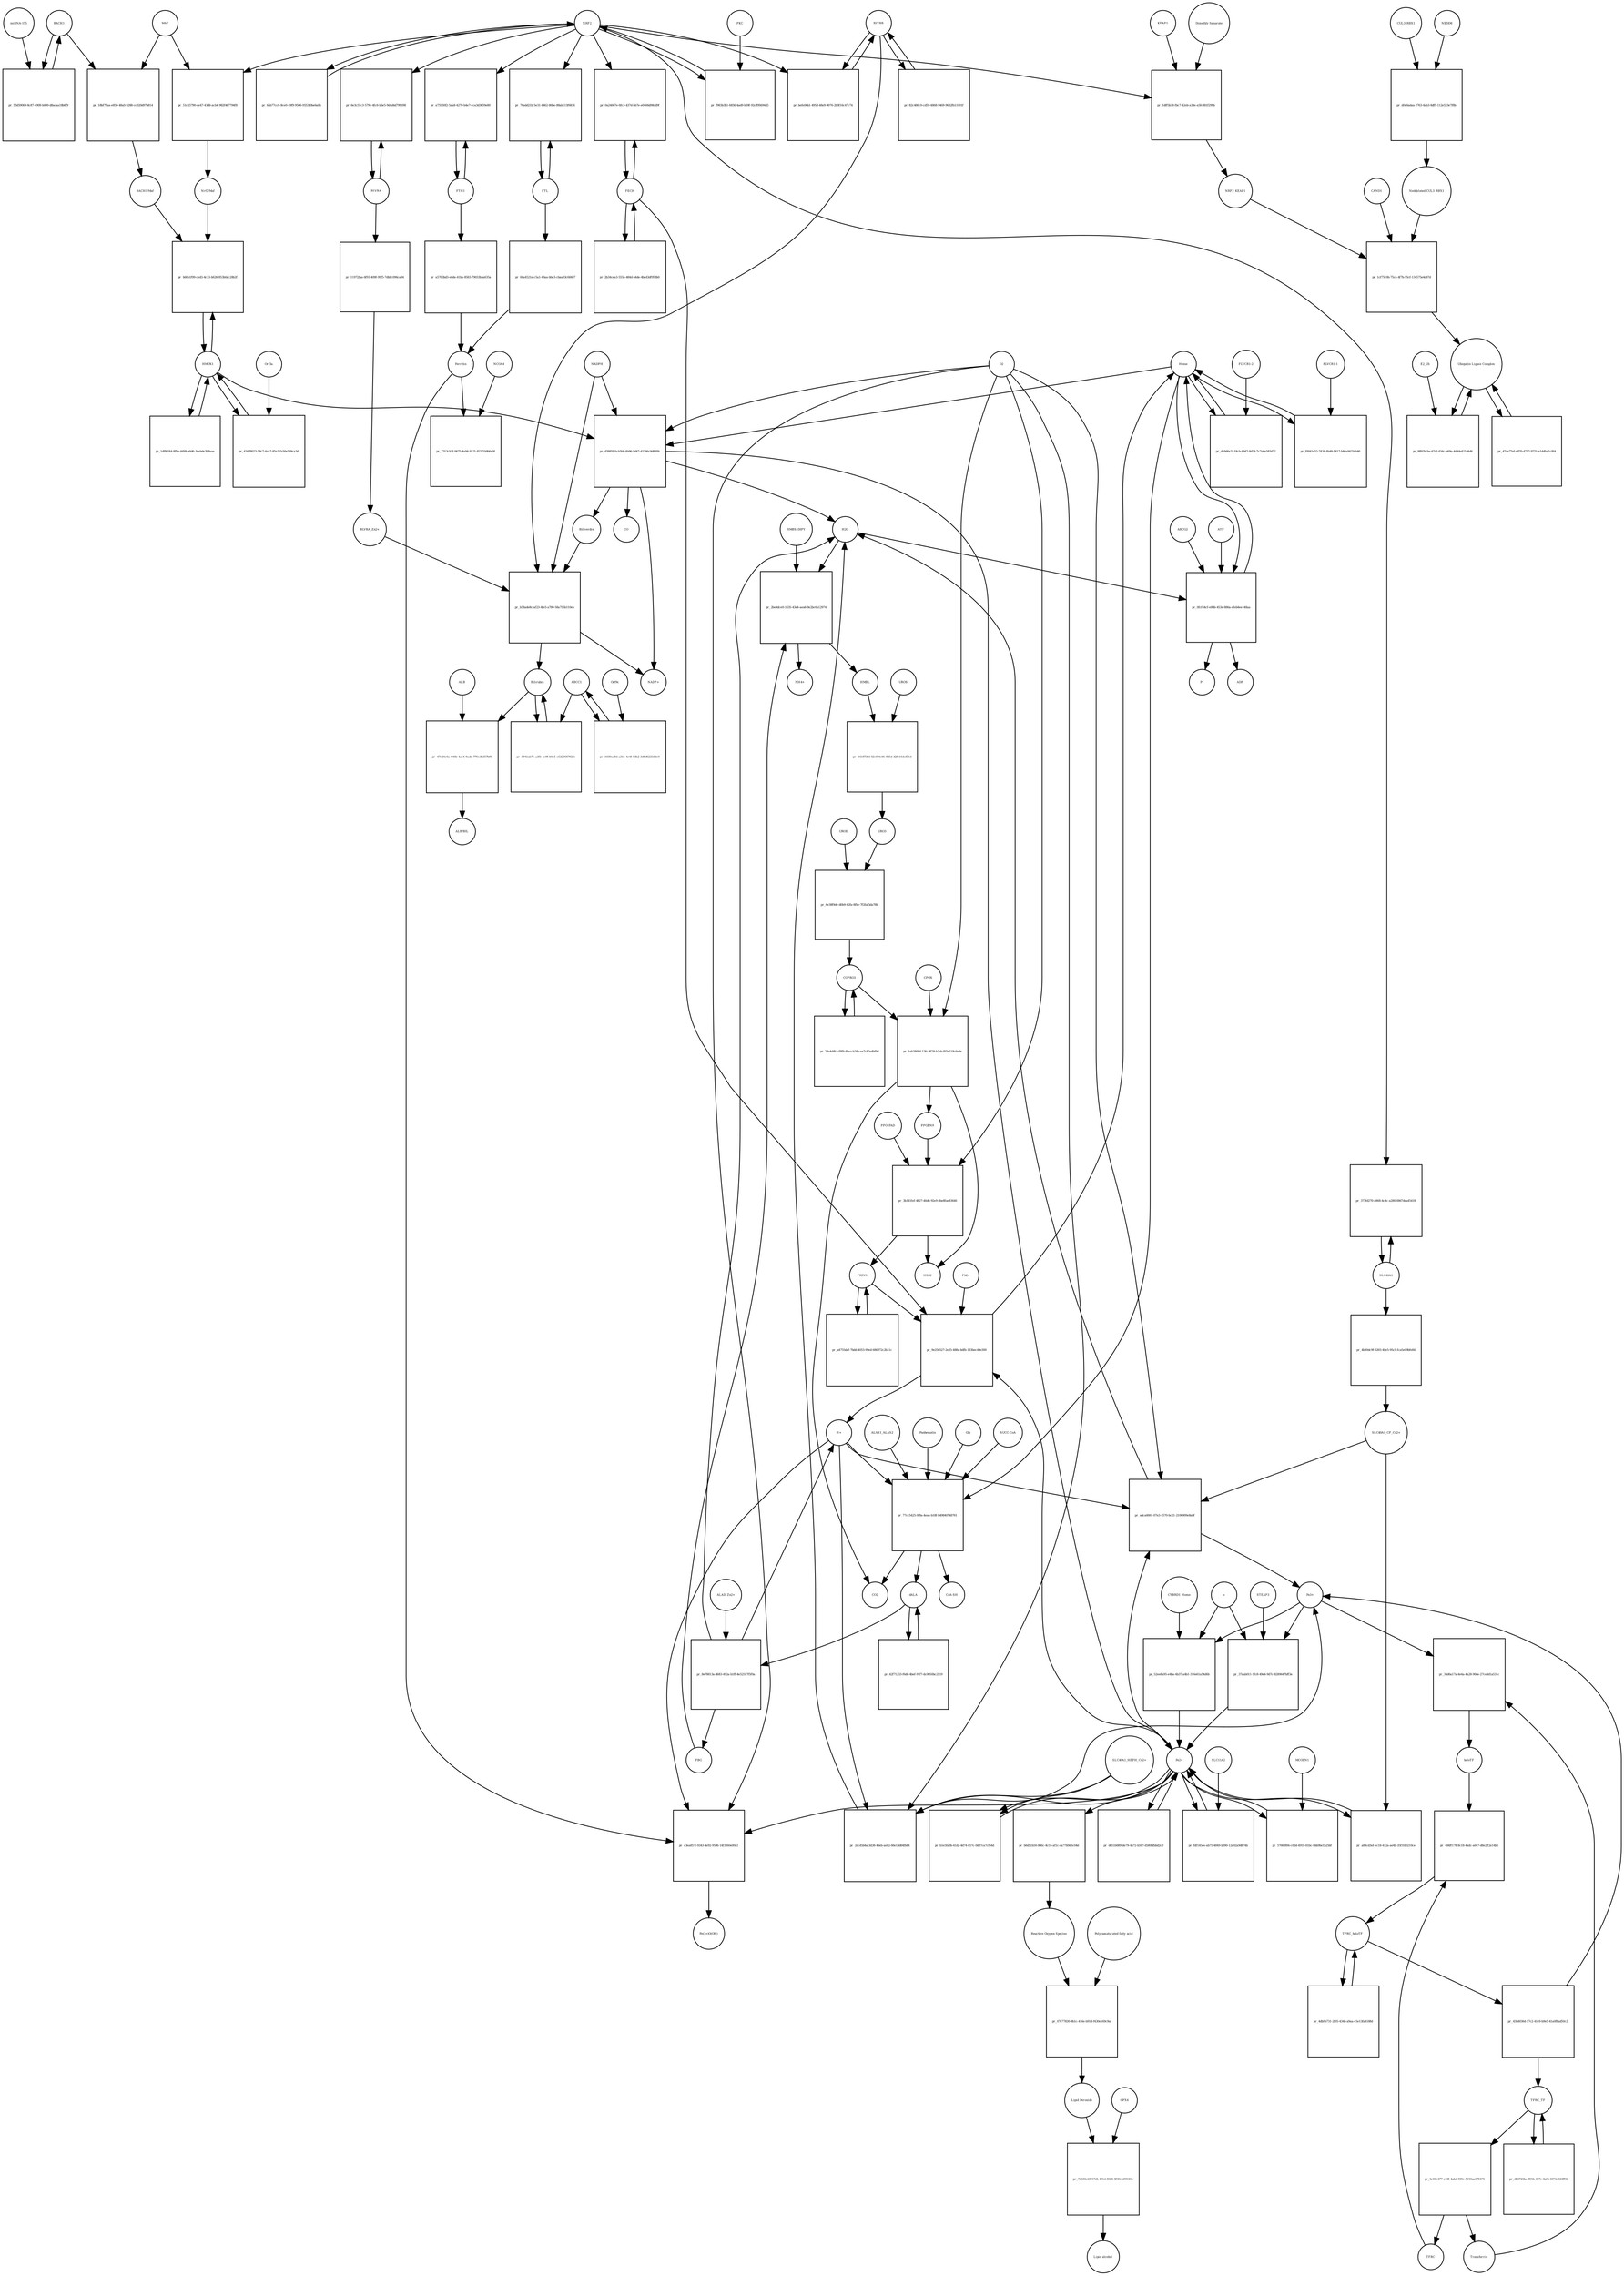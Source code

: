 strict digraph  {
Heme [annotation="urn_miriam_obo.chebi_CHEBI%3A30413", bipartite=0, cls="simple chemical", fontsize=4, label=Heme, shape=circle];
"pr_d3885f1b-b5bb-4b96-9d47-41566c9d800b" [annotation="", bipartite=1, cls=process, fontsize=4, label="pr_d3885f1b-b5bb-4b96-9d47-41566c9d800b", shape=square];
Biliverdin [annotation="urn_miriam_obo.chebi_CHEBI%3A17033", bipartite=0, cls="simple chemical", fontsize=4, label=Biliverdin, shape=circle];
HMOX1 [annotation=urn_miriam_uniprot_P09601, bipartite=0, cls=macromolecule, fontsize=4, label=HMOX1, shape=circle];
O2 [annotation="urn_miriam_obo.chebi_CHEBI%3A15379", bipartite=0, cls="simple chemical", fontsize=4, label=O2, shape=circle];
NADPH [annotation="urn_miriam_obo.chebi_CHEBI%3A16474", bipartite=0, cls="simple chemical", fontsize=4, label=NADPH, shape=circle];
H2O [annotation="urn_miriam_obo.chebi_CHEBI%3A15377", bipartite=0, cls="simple chemical", fontsize=4, label=H2O, shape=circle];
"Fe2+" [annotation="urn_miriam_obo.chebi_CHEBI%3A29033", bipartite=0, cls="simple chemical", fontsize=4, label="Fe2+", shape=circle];
"NADP+" [annotation="urn_miriam_obo.chebi_CHEBI%3A18009", bipartite=0, cls="simple chemical", fontsize=4, label="NADP+", shape=circle];
CO [annotation="urn_miriam_obo.chebi_CHEBI%3A17245", bipartite=0, cls="simple chemical", fontsize=4, label=CO, shape=circle];
"pr_da9d6a31-f4cb-4947-8d24-7c7a6e583d72" [annotation="", bipartite=1, cls=process, fontsize=4, label="pr_da9d6a31-f4cb-4947-8d24-7c7a6e583d72", shape=square];
"FLVCR1-2" [annotation=urn_miriam_uniprot_Q9Y5Y0, bipartite=0, cls=macromolecule, fontsize=4, label="FLVCR1-2", shape=circle];
"pr_b58ade8c-af23-4fe5-a780-58a755b110eb" [annotation="", bipartite=1, cls=process, fontsize=4, label="pr_b58ade8c-af23-4fe5-a780-58a755b110eb", shape=square];
Bilirubin [annotation="urn_miriam_obo.chebi_CHEBI%3A16990", bipartite=0, cls="simple chemical", fontsize=4, label=Bilirubin, shape=circle];
BLVRB [annotation=urn_miriam_uniprot_P30043, bipartite=0, cls=macromolecule, fontsize=4, label=BLVRB, shape=circle];
"BLVRA_Zn2+" [annotation="urn_miriam_obo.chebi_CHEBI%3A29805|urn_miriam_uniprot_P53004", bipartite=0, cls=complex, fontsize=4, label="BLVRA_Zn2+", shape=circle];
"pr_5941ab7c-a3f1-4c9f-b0c5-e532005702fe" [annotation="", bipartite=1, cls=process, fontsize=4, label="pr_5941ab7c-a3f1-4c9f-b0c5-e532005702fe", shape=square];
ABCC1 [annotation=urn_miriam_uniprot_P02768, bipartite=0, cls=macromolecule, fontsize=4, label=ABCC1, shape=circle];
"pr_47cd4e6a-646b-4a54-9add-776c3b357bf6" [annotation="", bipartite=1, cls=process, fontsize=4, label="pr_47cd4e6a-646b-4a54-9add-776c3b357bf6", shape=square];
ALB [annotation=urn_miriam_uniprot_P02768, bipartite=0, cls=macromolecule, fontsize=4, label=ALB, shape=circle];
"ALB/BIL" [annotation="urn_miriam_uniprot_P02768|urn_miriam_obo.chebi_CHEBI%3A16990", bipartite=0, cls=complex, fontsize=4, label="ALB/BIL", shape=circle];
NRF2 [annotation=urn_miriam_uniprot_Q16236, bipartite=0, cls=macromolecule, fontsize=4, label=NRF2, shape=circle];
"pr_51c25790-de47-43d8-acb4-982f467794f8" [annotation="", bipartite=1, cls=process, fontsize=4, label="pr_51c25790-de47-43d8-acb4-982f467794f8", shape=square];
MAF [annotation=urn_miriam_uniprot_O75444, bipartite=0, cls=macromolecule, fontsize=4, label=MAF, shape=circle];
"Nrf2/Maf" [annotation="", bipartite=0, cls=complex, fontsize=4, label="Nrf2/Maf", shape=circle];
"pr_18bf79aa-e850-48a0-9288-cc020d97b814" [annotation="", bipartite=1, cls=process, fontsize=4, label="pr_18bf79aa-e850-48a0-9288-cc020d97b814", shape=square];
BACH1 [annotation=urn_miriam_uniprot_O14867, bipartite=0, cls=macromolecule, fontsize=4, label=BACH1, shape=circle];
"BACH1/Maf" [annotation="", bipartite=0, cls=complex, fontsize=4, label="BACH1/Maf", shape=circle];
"pr_53d59069-8c87-4909-b000-d8acaa18b8f9" [annotation="", bipartite=1, cls=process, fontsize=4, label="pr_53d59069-8c87-4909-b000-d8acaa18b8f9", shape=square];
"miRNA-155" [annotation=urn_miriam_ncbigene_406947, bipartite=0, cls="nucleic acid feature", fontsize=4, label="miRNA-155", shape=circle];
"pr_b60b1f99-ced3-4c33-b626-853b0ac28b2f" [annotation="", bipartite=1, cls=process, fontsize=4, label="pr_b60b1f99-ced3-4c33-b626-853b0ac28b2f", shape=square];
PRIN9 [annotation="urn_miriam_obo.chebi_CHEBI%3A15430", bipartite=0, cls="simple chemical", fontsize=4, label=PRIN9, shape=circle];
"pr_9e256527-2e25-488a-bdfb-133bec49e300" [annotation="", bipartite=1, cls=process, fontsize=4, label="pr_9e256527-2e25-488a-bdfb-133bec49e300", shape=square];
FECH [annotation=urn_miriam_uniprot_P22830, bipartite=0, cls=macromolecule, fontsize=4, label=FECH, shape=circle];
"Pb2+" [annotation="urn_miriam_obo.chebi_CHEBI%3A27889", bipartite=0, cls="simple chemical", fontsize=4, label="Pb2+", shape=circle];
"H+" [annotation="urn_miriam_obo.chebi_CHEBI%3A15378", bipartite=0, cls="simple chemical", fontsize=4, label="H+", shape=circle];
"SUCC-CoA" [annotation="urn_miriam_obo.chebi_CHEBI%3A57292", bipartite=0, cls="simple chemical", fontsize=4, label="SUCC-CoA", shape=circle];
"pr_77cc5425-0f8a-4eaa-b18f-b49840748761" [annotation="", bipartite=1, cls=process, fontsize=4, label="pr_77cc5425-0f8a-4eaa-b18f-b49840748761", shape=square];
dALA [annotation="urn_miriam_obo.chebi_CHEBI%3A356416", bipartite=0, cls="simple chemical", fontsize=4, label=dALA, shape=circle];
ALAS1_ALAS2 [annotation="urn_miriam_uniprot_P13196|urn_miriam_uniprot_P22557", bipartite=0, cls=complex, fontsize=4, label=ALAS1_ALAS2, shape=circle];
Panhematin [annotation=urn_miriam_drugbank_DB03404, bipartite=0, cls="simple chemical", fontsize=4, label=Panhematin, shape=circle];
Gly [annotation="urn_miriam_obo.chebi_CHEBI%3A57305", bipartite=0, cls="simple chemical", fontsize=4, label=Gly, shape=circle];
"CoA-SH" [annotation="urn_miriam_obo.chebi_CHEBI%3A15346", bipartite=0, cls="simple chemical", fontsize=4, label="CoA-SH", shape=circle];
CO2 [annotation="urn_miriam_obo.chebi_CHEBI%3A16526", bipartite=0, cls="simple chemical", fontsize=4, label=CO2, shape=circle];
"pr_1dff5b38-fbc7-42eb-a38e-a5fc881f299b" [annotation="", bipartite=1, cls=process, fontsize=4, label="pr_1dff5b38-fbc7-42eb-a38e-a5fc881f299b", shape=square];
KEAP1 [annotation=urn_miriam_uniprot_Q14145, bipartite=0, cls=macromolecule, fontsize=4, label=KEAP1, shape=circle];
NRF2_KEAP1 [annotation="urn_miriam_uniprot_Q14145|urn_miriam_uniprot_Q16236", bipartite=0, cls=complex, fontsize=4, label=NRF2_KEAP1, shape=circle];
"Dimethly fumarate" [annotation=urn_miriam_drugbank_DB08908, bipartite=0, cls="simple chemical", fontsize=4, label="Dimethly fumarate", shape=circle];
"Ubiquitin Ligase Complex" [annotation="urn_miriam_uniprot_Q14145|urn_miriam_uniprot_Q15843|urn_miriam_uniprot_Q13618|urn_miriam_uniprot_P62877|urn_miriam_uniprot_Q16236|urn_miriam_pubmed_19940261", bipartite=0, cls=complex, fontsize=4, label="Ubiquitin Ligase Complex", shape=circle];
"pr_47ce77ef-e870-4717-9731-e1ddfaf1cf64" [annotation="", bipartite=1, cls=process, fontsize=4, label="pr_47ce77ef-e870-4717-9731-e1ddfaf1cf64", shape=square];
"pr_8e78813a-d683-492a-b1ff-4e52517f5f0a" [annotation="", bipartite=1, cls=process, fontsize=4, label="pr_8e78813a-d683-492a-b1ff-4e52517f5f0a", shape=square];
PBG [annotation="urn_miriam_obo.chebi_CHEBI%3A58126", bipartite=0, cls="simple chemical", fontsize=4, label=PBG, shape=circle];
"ALAD_Zn2+" [annotation="urn_miriam_uniprot_P13716|urn_miriam_obo.chebi_CHEBI%3A29105", bipartite=0, cls=complex, fontsize=4, label="ALAD_Zn2+", shape=circle];
"pr_2be8dce0-1635-43e4-aea6-0e2bc6a12974" [annotation="", bipartite=1, cls=process, fontsize=4, label="pr_2be8dce0-1635-43e4-aea6-0e2bc6a12974", shape=square];
HMBL [annotation="urn_miriam_obo.chebi_CHEBI%3A57845", bipartite=0, cls="simple chemical", fontsize=4, label=HMBL, shape=circle];
HMBS_DIPY [annotation="urn_miriam_obo.chebi_CHEBI%3A36319|urn_miriam_uniprot_P08397", bipartite=0, cls=complex, fontsize=4, label=HMBS_DIPY, shape=circle];
"NH4+" [annotation="urn_miriam_obo.chebi_CHEBI%3A28938", bipartite=0, cls="simple chemical", fontsize=4, label="NH4+", shape=circle];
"pr_441873fd-02c8-4e81-825d-d2fe16dcf31d" [annotation="", bipartite=1, cls=process, fontsize=4, label="pr_441873fd-02c8-4e81-825d-d2fe16dcf31d", shape=square];
URO3 [annotation="urn_miriam_obo.chebi_CHEBI%3A15437", bipartite=0, cls="simple chemical", fontsize=4, label=URO3, shape=circle];
UROS [annotation=urn_miriam_uniprot_P10746, bipartite=0, cls=macromolecule, fontsize=4, label=UROS, shape=circle];
"pr_6e38f9de-d0b9-42fa-8fbe-7f2faf3da78b" [annotation="", bipartite=1, cls=process, fontsize=4, label="pr_6e38f9de-d0b9-42fa-8fbe-7f2faf3da78b", shape=square];
COPRO3 [annotation="urn_miriam_obo.chebi_CHEBI%3A15439", bipartite=0, cls="simple chemical", fontsize=4, label=COPRO3, shape=circle];
UROD [annotation=urn_miriam_uniprot_P06132, bipartite=0, cls=macromolecule, fontsize=4, label=UROD, shape=circle];
"pr_1eb2800d-13fc-4f28-b2eb-f65e118c6e0e" [annotation="", bipartite=1, cls=process, fontsize=4, label="pr_1eb2800d-13fc-4f28-b2eb-f65e118c6e0e", shape=square];
PPGEN9 [annotation="urn_miriam_obo.chebi_CHEBI%3A15435", bipartite=0, cls="simple chemical", fontsize=4, label=PPGEN9, shape=circle];
CPOX [annotation=urn_miriam_uniprot_P36551, bipartite=0, cls=macromolecule, fontsize=4, label=CPOX, shape=circle];
H2O2 [annotation="urn_miriam_obo.chebi_CHEBI%3A16240", bipartite=0, cls="simple chemical", fontsize=4, label=H2O2, shape=circle];
"pr_3b141fef-4827-46d6-92e9-8be8fae83646" [annotation="", bipartite=1, cls=process, fontsize=4, label="pr_3b141fef-4827-46d6-92e9-8be8fae83646", shape=square];
PPO_FAD [annotation="urn_miriam_obo.chebi_CHEBI%3A16238|urn_miriam_uniprot_P50336", bipartite=0, cls=complex, fontsize=4, label=PPO_FAD, shape=circle];
"pr_6ab77cc8-8ce0-49f9-9506-0553f0be6a8a" [annotation="", bipartite=1, cls=process, fontsize=4, label="pr_6ab77cc8-8ce0-49f9-9506-0553f0be6a8a", shape=square];
"pr_42f71233-f6d0-4bef-91f7-dc0050bc2119" [annotation="", bipartite=1, cls="uncertain process", fontsize=4, label="pr_42f71233-f6d0-4bef-91f7-dc0050bc2119", shape=square];
"pr_24a4d4b3-f8f9-4baa-b24b-ee7c82e4bf9d" [annotation="", bipartite=1, cls="uncertain process", fontsize=4, label="pr_24a4d4b3-f8f9-4baa-b24b-ee7c82e4bf9d", shape=square];
"pr_a4755daf-7bdd-4053-99ed-686372c2b11c" [annotation="", bipartite=1, cls="uncertain process", fontsize=4, label="pr_a4755daf-7bdd-4053-99ed-686372c2b11c", shape=square];
"Poly-unsaturated fatty acid" [annotation="urn_miriam_obo.chebi_CHEBI%3A26208", bipartite=0, cls="simple chemical", fontsize=4, label="Poly-unsaturated fatty acid", shape=circle];
"pr_07e77830-9b1c-416e-b91d-f430e169c9af" [annotation="", bipartite=1, cls=process, fontsize=4, label="pr_07e77830-9b1c-416e-b91d-f430e169c9af", shape=square];
"Lipid Peroxide" [annotation="urn_miriam_obo.chebi_CHEBI%3A61051", bipartite=0, cls="simple chemical", fontsize=4, label="Lipid Peroxide", shape=circle];
"Reactive Oxygen Species" [annotation="urn_miriam_obo.chebi_CHEBI%3A26523", bipartite=0, cls="simple chemical", fontsize=4, label="Reactive Oxygen Species", shape=circle];
"pr_c3ea857f-9343-4e92-9586-14f3260e00a1" [annotation="", bipartite=1, cls=process, fontsize=4, label="pr_c3ea857f-9343-4e92-9586-14f3260e00a1", shape=square];
"Fe(3+)O(OH)" [annotation="urn_miriam_obo.chebi_CHEBI%3A78619", bipartite=0, cls="simple chemical", fontsize=4, label="Fe(3+)O(OH)", shape=circle];
Ferritin [annotation=urn_miriam_uniprot_P02794, bipartite=0, cls=complex, fontsize=4, label=Ferritin, shape=circle];
"pr_a88cd3ef-ec18-412a-ae4b-35f1fd0210ce" [annotation="", bipartite=1, cls=process, fontsize=4, label="pr_a88cd3ef-ec18-412a-ae4b-35f1fd0210ce", shape=square];
"SLC40A1_CP_Cu2+" [annotation="urn_miriam_uniprot_P00450|urn_miriam_uniprot_Q9NP59|urn_miriam_obo.chebi_CHEBI%3A29036", bipartite=0, cls=complex, fontsize=4, label="SLC40A1_CP_Cu2+", shape=circle];
"pr_adca6061-07e3-4570-bc21-2106009e8a0f" [annotation="", bipartite=1, cls=process, fontsize=4, label="pr_adca6061-07e3-4570-bc21-2106009e8a0f", shape=square];
"Fe3+" [annotation="urn_miriam_obo.chebi_CHEBI%3A29034", bipartite=0, cls="simple chemical", fontsize=4, label="Fe3+", shape=circle];
SLC40A1 [annotation=urn_miriam_ncbigene_30061, bipartite=0, cls="nucleic acid feature", fontsize=4, label=SLC40A1, shape=circle];
"pr_373fd270-e868-4c8c-a280-0867dea45418" [annotation="", bipartite=1, cls=process, fontsize=4, label="pr_373fd270-e868-4c8c-a280-0867dea45418", shape=square];
FTH1 [annotation=urn_miriam_ncbigene_2495, bipartite=0, cls="nucleic acid feature", fontsize=4, label=FTH1, shape=circle];
"pr_a75530f2-5aa8-4270-b4e7-cca3d3659e80" [annotation="", bipartite=1, cls=process, fontsize=4, label="pr_a75530f2-5aa8-4270-b4e7-cca3d3659e80", shape=square];
FTL [annotation=urn_miriam_ncbigene_2512, bipartite=0, cls="nucleic acid feature", fontsize=4, label=FTL, shape=circle];
"pr_76add21b-5e31-4462-86be-88ab113f6836" [annotation="", bipartite=1, cls=process, fontsize=4, label="pr_76add21b-5e31-4462-86be-88ab113f6836", shape=square];
"pr_a5703bd3-e8de-41ba-8583-79033b5a635a" [annotation="", bipartite=1, cls=process, fontsize=4, label="pr_a5703bd3-e8de-41ba-8583-79033b5a635a", shape=square];
"pr_68a4521e-c5a1-40aa-bbe3-cbaa03c66687" [annotation="", bipartite=1, cls=process, fontsize=4, label="pr_68a4521e-c5a1-40aa-bbe3-cbaa03c66687", shape=square];
"pr_0a24667e-6fc3-437d-bb7e-e0466d98cd9f" [annotation="", bipartite=1, cls=process, fontsize=4, label="pr_0a24667e-6fc3-437d-bb7e-e0466d98cd9f", shape=square];
"pr_2b34cea3-555a-484d-b4de-4bcd3df95db0" [annotation="", bipartite=1, cls=process, fontsize=4, label="pr_2b34cea3-555a-484d-b4de-4bcd3df95db0", shape=square];
"pr_1df8cf44-8fbb-4499-b0d6-3dabde3b8aae" [annotation="", bipartite=1, cls=process, fontsize=4, label="pr_1df8cf44-8fbb-4499-b0d6-3dabde3b8aae", shape=square];
BLVRA [annotation=urn_miriam_ncbigene_644, bipartite=0, cls="nucleic acid feature", fontsize=4, label=BLVRA, shape=circle];
"pr_6e3c51c3-579e-4fc6-b6e5-9d4d4d799698" [annotation="", bipartite=1, cls=process, fontsize=4, label="pr_6e3c51c3-579e-4fc6-b6e5-9d4d4d799698", shape=square];
"pr_befe06b1-495d-48e9-9076-2b0f16c47c74" [annotation="", bipartite=1, cls=process, fontsize=4, label="pr_befe06b1-495d-48e9-9076-2b0f16c47c74", shape=square];
"pr_82c486c0-cd59-4868-9469-9682fb11001f" [annotation="", bipartite=1, cls=process, fontsize=4, label="pr_82c486c0-cd59-4868-9469-9682fb11001f", shape=square];
"pr_11972faa-6f93-409f-99f5-7dbbc096ca34" [annotation="", bipartite=1, cls=process, fontsize=4, label="pr_11972faa-6f93-409f-99f5-7dbbc096ca34", shape=square];
"pr_4b30dc9f-6265-40e5-95c9-fca5e09bfe84" [annotation="", bipartite=1, cls=process, fontsize=4, label="pr_4b30dc9f-6265-40e5-95c9-fca5e09bfe84", shape=square];
"pr_7313cb7f-0675-4a94-9121-823f1b9bfe58" [annotation="", bipartite=1, cls=process, fontsize=4, label="pr_7313cb7f-0675-4a94-9121-823f1b9bfe58", shape=square];
NCOA4 [annotation=urn_miriam_uniprot_Q13772, bipartite=0, cls=macromolecule, fontsize=4, label=NCOA4, shape=circle];
"pr_52ee8a95-e4ba-4b37-a4b1-316e61a54d6b" [annotation="", bipartite=1, cls=process, fontsize=4, label="pr_52ee8a95-e4ba-4b37-a4b1-316e61a54d6b", shape=square];
CYBRD1_Heme [annotation="urn_miriam_uniprot_Q53TN4|urn_miriam_obo.chebi_CHEBI%3A30413", bipartite=0, cls=complex, fontsize=4, label=CYBRD1_Heme, shape=circle];
"e-" [annotation="urn_miriam_obo.chebi_CHEBI%3A10545", bipartite=0, cls="simple chemical", fontsize=4, label="e-", shape=circle];
"pr_fdf145ce-ab71-4849-b690-12e02a9d874b" [annotation="", bipartite=1, cls=process, fontsize=4, label="pr_fdf145ce-ab71-4849-b690-12e02a9d874b", shape=square];
SLC11A2 [annotation=urn_miriam_uniprot_P49281, bipartite=0, cls=macromolecule, fontsize=4, label=SLC11A2, shape=circle];
"pr_7d500e60-57d4-491d-8028-8f49cb090455" [annotation="", bipartite=1, cls=process, fontsize=4, label="pr_7d500e60-57d4-491d-8028-8f49cb090455", shape=square];
"Lipid alcohol" [annotation="urn_miriam_obo.chebi_CHEBI%3A24026", bipartite=0, cls="simple chemical", fontsize=4, label="Lipid alcohol", shape=circle];
GPX4 [annotation=urn_miriam_uniprot_P36969, bipartite=0, cls=macromolecule, fontsize=4, label=GPX4, shape=circle];
"pr_43478023-58c7-4aa7-85a3-fa50e569ca3d" [annotation="", bipartite=1, cls=process, fontsize=4, label="pr_43478023-58c7-4aa7-85a3-fa50e569ca3d", shape=square];
Orf3a [annotation=urn_miriam_ncbigene_43740569, bipartite=0, cls=macromolecule, fontsize=4, label=Orf3a, shape=circle];
"pr_b6d51b50-866c-4c55-af1c-ca77b9d3c04d" [annotation="", bipartite=1, cls=process, fontsize=4, label="pr_b6d51b50-866c-4c55-af1c-ca77b9d3c04d", shape=square];
"pr_1039ae8d-a311-4e4f-93b2-3d8d6233ddc0" [annotation="", bipartite=1, cls=process, fontsize=4, label="pr_1039ae8d-a311-4e4f-93b2-3d8d6233ddc0", shape=square];
Orf9c [annotation="", bipartite=0, cls=macromolecule, fontsize=4, label=Orf9c, shape=circle];
CUL3_RBX1 [annotation="urn_miriam_uniprot_Q13618|urn_miriam_uniprot_P62877", bipartite=0, cls=complex, fontsize=4, label=CUL3_RBX1, shape=circle];
"pr_d0a6adaa-2763-4ab3-8df9-112e523e7f8b" [annotation="", bipartite=1, cls=process, fontsize=4, label="pr_d0a6adaa-2763-4ab3-8df9-112e523e7f8b", shape=square];
"Neddylated CUL3_RBX1" [annotation="urn_miriam_uniprot_Q15843|urn_miriam_uniprot_Q13618|urn_miriam_uniprot_P62877", bipartite=0, cls=complex, fontsize=4, label="Neddylated CUL3_RBX1", shape=circle];
NEDD8 [annotation=urn_miriam_uniprot_Q15843, bipartite=0, cls="simple chemical", fontsize=4, label=NEDD8, shape=circle];
"pr_1cf75c0b-75ca-4f7b-95cf-134575e4d87d" [annotation="", bipartite=1, cls=process, fontsize=4, label="pr_1cf75c0b-75ca-4f7b-95cf-134575e4d87d", shape=square];
CAND1 [annotation=urn_miriam_uniprot_Q86VP6, bipartite=0, cls=macromolecule, fontsize=4, label=CAND1, shape=circle];
E2_Ub [annotation="urn_miriam_pubmed_19940261|urn_miriam_uniprot_P0CG48", bipartite=0, cls=complex, fontsize=4, label=E2_Ub, shape=circle];
"pr_9892bcba-67df-434c-b69a-4d8de421d4d6" [annotation="", bipartite=1, cls=process, fontsize=4, label="pr_9892bcba-67df-434c-b69a-4d8de421d4d6", shape=square];
"pr_f983b3b1-6856-4ad9-b69f-92cfff669445" [annotation="", bipartite=1, cls=process, fontsize=4, label="pr_f983b3b1-6856-4ad9-b69f-92cfff669445", shape=square];
PKC [annotation=urn_miriam_pubmed_12198130, bipartite=0, cls=macromolecule, fontsize=4, label=PKC, shape=circle];
"pr_f0041e52-7426-4b48-b417-b8ea94334b46" [annotation="", bipartite=1, cls=process, fontsize=4, label="pr_f0041e52-7426-4b48-b417-b8ea94334b46", shape=square];
"FLVCR1-1" [annotation=urn_miriam_uniprot_Q9Y5Y0, bipartite=0, cls=macromolecule, fontsize=4, label="FLVCR1-1", shape=circle];
"pr_0fcf44cf-e80b-453e-886a-efeb4ee148aa" [annotation="", bipartite=1, cls=process, fontsize=4, label="pr_0fcf44cf-e80b-453e-886a-efeb4ee148aa", shape=square];
ABCG2 [annotation=urn_miriam_uniprot_Q9UNQ0, bipartite=0, cls="macromolecule multimer", fontsize=4, label=ABCG2, shape=circle];
ATP [annotation="urn_miriam_obo.chebi_CHEBI%3A30616", bipartite=0, cls="simple chemical", fontsize=4, label=ATP, shape=circle];
Pi [annotation="urn_miriam_obo.chebi_CHEBI%3A18367", bipartite=0, cls="simple chemical", fontsize=4, label=Pi, shape=circle];
ADP [annotation="urn_miriam_obo.chebi_CHEBI%3A456216", bipartite=0, cls="simple chemical", fontsize=4, label=ADP, shape=circle];
"pr_b1e5fa0b-41d2-4d74-857c-0dd7ca7cf54d" [annotation="", bipartite=1, cls=process, fontsize=4, label="pr_b1e5fa0b-41d2-4d74-857c-0dd7ca7cf54d", shape=square];
"SLC40A1_HEPH_Cu2+" [annotation="urn_miriam_uniprot_Q9BQS7|urn_miriam_uniprot_Q9NP59|urn_miriam_obo.chebi_CHEBI%3A28694", bipartite=0, cls=complex, fontsize=4, label="SLC40A1_HEPH_Cu2+", shape=circle];
"pr_2dcd5b4a-3d38-46eb-ae82-66e13d84fb84" [annotation="", bipartite=1, cls=process, fontsize=4, label="pr_2dcd5b4a-3d38-46eb-ae82-66e13d84fb84", shape=square];
"pr_34d6a17a-4e4a-4a28-90de-27ce3d1a531c" [annotation="", bipartite=1, cls=process, fontsize=4, label="pr_34d6a17a-4e4a-4a28-90de-27ce3d1a531c", shape=square];
Transferrin [annotation=urn_miriam_uniprot_P02787, bipartite=0, cls=macromolecule, fontsize=4, label=Transferrin, shape=circle];
holoTF [annotation="urn_miriam_uniprot_P02787|urn_miriam_obo.chebi_CHEBI%3A29034", bipartite=0, cls=complex, fontsize=4, label=holoTF, shape=circle];
TFRC [annotation=urn_miriam_uniprot_P02786, bipartite=0, cls="macromolecule multimer", fontsize=4, label=TFRC, shape=circle];
"pr_484ff178-8c18-4adc-a647-d8e2ff2e14b6" [annotation="", bipartite=1, cls=process, fontsize=4, label="pr_484ff178-8c18-4adc-a647-d8e2ff2e14b6", shape=square];
TFRC_holoTF [annotation="urn_miriam_uniprot_P02787|urn_miriam_obo.chebi_CHEBI%3A29034|urn_miriam_uniprot_P02786", bipartite=0, cls=complex, fontsize=4, label=TFRC_holoTF, shape=circle];
"pr_4db9b731-2f05-4348-a9aa-c5e13fa4188d" [annotation="", bipartite=1, cls=process, fontsize=4, label="pr_4db9b731-2f05-4348-a9aa-c5e13fa4188d", shape=square];
"pr_438d036d-17c2-41e9-b9e5-41a0fbad50c2" [annotation="", bipartite=1, cls=process, fontsize=4, label="pr_438d036d-17c2-41e9-b9e5-41a0fbad50c2", shape=square];
TFRC_TF [annotation="urn_miriam_uniprot_P02787|urn_miriam_uniprot_P02786", bipartite=0, cls=complex, fontsize=4, label=TFRC_TF, shape=circle];
"pr_37aab011-1fc8-49e4-9d7c-8289647bff3e" [annotation="", bipartite=1, cls=process, fontsize=4, label="pr_37aab011-1fc8-49e4-9d7c-8289647bff3e", shape=square];
STEAP3 [annotation=urn_miriam_uniprot_Q658P3, bipartite=0, cls=macromolecule, fontsize=4, label=STEAP3, shape=circle];
"pr_57660f84-c03d-4918-81bc-8bb9be1b25bf" [annotation="", bipartite=1, cls=process, fontsize=4, label="pr_57660f84-c03d-4918-81bc-8bb9be1b25bf", shape=square];
MCOLN1 [annotation=urn_miriam_uniprot_Q9GZU1, bipartite=0, cls=macromolecule, fontsize=4, label=MCOLN1, shape=circle];
"pr_d651b689-de79-4a72-b507-d580bfbbd2c0" [annotation="", bipartite=1, cls=process, fontsize=4, label="pr_d651b689-de79-4a72-b507-d580bfbbd2c0", shape=square];
"pr_db6726be-891b-497c-8af4-3374c843ff02" [annotation="", bipartite=1, cls=process, fontsize=4, label="pr_db6726be-891b-497c-8af4-3374c843ff02", shape=square];
"pr_5c81c477-e18f-4abd-909c-5159aa178476" [annotation="", bipartite=1, cls=process, fontsize=4, label="pr_5c81c477-e18f-4abd-909c-5159aa178476", shape=square];
Heme -> "pr_d3885f1b-b5bb-4b96-9d47-41566c9d800b"  [annotation="", interaction_type=consumption];
Heme -> "pr_da9d6a31-f4cb-4947-8d24-7c7a6e583d72"  [annotation="", interaction_type=consumption];
Heme -> "pr_77cc5425-0f8a-4eaa-b18f-b49840748761"  [annotation=urn_miriam_pubmed_25446301, interaction_type=inhibition];
Heme -> "pr_f0041e52-7426-4b48-b417-b8ea94334b46"  [annotation="", interaction_type=consumption];
Heme -> "pr_0fcf44cf-e80b-453e-886a-efeb4ee148aa"  [annotation="", interaction_type=consumption];
"pr_d3885f1b-b5bb-4b96-9d47-41566c9d800b" -> Biliverdin  [annotation="", interaction_type=production];
"pr_d3885f1b-b5bb-4b96-9d47-41566c9d800b" -> H2O  [annotation="", interaction_type=production];
"pr_d3885f1b-b5bb-4b96-9d47-41566c9d800b" -> "Fe2+"  [annotation="", interaction_type=production];
"pr_d3885f1b-b5bb-4b96-9d47-41566c9d800b" -> "NADP+"  [annotation="", interaction_type=production];
"pr_d3885f1b-b5bb-4b96-9d47-41566c9d800b" -> CO  [annotation="", interaction_type=production];
Biliverdin -> "pr_b58ade8c-af23-4fe5-a780-58a755b110eb"  [annotation="", interaction_type=consumption];
HMOX1 -> "pr_d3885f1b-b5bb-4b96-9d47-41566c9d800b"  [annotation="", interaction_type=catalysis];
HMOX1 -> "pr_b60b1f99-ced3-4c33-b626-853b0ac28b2f"  [annotation="", interaction_type=consumption];
HMOX1 -> "pr_1df8cf44-8fbb-4499-b0d6-3dabde3b8aae"  [annotation="", interaction_type=consumption];
HMOX1 -> "pr_43478023-58c7-4aa7-85a3-fa50e569ca3d"  [annotation="", interaction_type=consumption];
O2 -> "pr_d3885f1b-b5bb-4b96-9d47-41566c9d800b"  [annotation="", interaction_type=consumption];
O2 -> "pr_1eb2800d-13fc-4f28-b2eb-f65e118c6e0e"  [annotation="", interaction_type=consumption];
O2 -> "pr_3b141fef-4827-46d6-92e9-8be8fae83646"  [annotation="", interaction_type=consumption];
O2 -> "pr_c3ea857f-9343-4e92-9586-14f3260e00a1"  [annotation="", interaction_type=consumption];
O2 -> "pr_adca6061-07e3-4570-bc21-2106009e8a0f"  [annotation="", interaction_type=consumption];
O2 -> "pr_2dcd5b4a-3d38-46eb-ae82-66e13d84fb84"  [annotation="", interaction_type=consumption];
NADPH -> "pr_d3885f1b-b5bb-4b96-9d47-41566c9d800b"  [annotation="", interaction_type=consumption];
NADPH -> "pr_b58ade8c-af23-4fe5-a780-58a755b110eb"  [annotation="", interaction_type=consumption];
H2O -> "pr_2be8dce0-1635-43e4-aea6-0e2bc6a12974"  [annotation="", interaction_type=consumption];
H2O -> "pr_0fcf44cf-e80b-453e-886a-efeb4ee148aa"  [annotation="", interaction_type=consumption];
"Fe2+" -> "pr_9e256527-2e25-488a-bdfb-133bec49e300"  [annotation="", interaction_type=consumption];
"Fe2+" -> "pr_c3ea857f-9343-4e92-9586-14f3260e00a1"  [annotation="", interaction_type=consumption];
"Fe2+" -> "pr_a88cd3ef-ec18-412a-ae4b-35f1fd0210ce"  [annotation="", interaction_type=consumption];
"Fe2+" -> "pr_adca6061-07e3-4570-bc21-2106009e8a0f"  [annotation="", interaction_type=consumption];
"Fe2+" -> "pr_fdf145ce-ab71-4849-b690-12e02a9d874b"  [annotation="", interaction_type=consumption];
"Fe2+" -> "pr_b6d51b50-866c-4c55-af1c-ca77b9d3c04d"  [annotation="urn_miriam_pubmed_26794443|urn_miriam_pubmed_30692038", interaction_type=catalysis];
"Fe2+" -> "pr_b1e5fa0b-41d2-4d74-857c-0dd7ca7cf54d"  [annotation="", interaction_type=consumption];
"Fe2+" -> "pr_2dcd5b4a-3d38-46eb-ae82-66e13d84fb84"  [annotation="", interaction_type=consumption];
"Fe2+" -> "pr_57660f84-c03d-4918-81bc-8bb9be1b25bf"  [annotation="", interaction_type=consumption];
"Fe2+" -> "pr_d651b689-de79-4a72-b507-d580bfbbd2c0"  [annotation="", interaction_type=consumption];
"pr_da9d6a31-f4cb-4947-8d24-7c7a6e583d72" -> Heme  [annotation="", interaction_type=production];
"FLVCR1-2" -> "pr_da9d6a31-f4cb-4947-8d24-7c7a6e583d72"  [annotation="", interaction_type=catalysis];
"pr_b58ade8c-af23-4fe5-a780-58a755b110eb" -> Bilirubin  [annotation="", interaction_type=production];
"pr_b58ade8c-af23-4fe5-a780-58a755b110eb" -> "NADP+"  [annotation="", interaction_type=production];
Bilirubin -> "pr_5941ab7c-a3f1-4c9f-b0c5-e532005702fe"  [annotation="", interaction_type=consumption];
Bilirubin -> "pr_47cd4e6a-646b-4a54-9add-776c3b357bf6"  [annotation="", interaction_type=consumption];
BLVRB -> "pr_b58ade8c-af23-4fe5-a780-58a755b110eb"  [annotation="", interaction_type=catalysis];
BLVRB -> "pr_befe06b1-495d-48e9-9076-2b0f16c47c74"  [annotation="", interaction_type=consumption];
BLVRB -> "pr_82c486c0-cd59-4868-9469-9682fb11001f"  [annotation="", interaction_type=consumption];
"BLVRA_Zn2+" -> "pr_b58ade8c-af23-4fe5-a780-58a755b110eb"  [annotation="", interaction_type=catalysis];
"pr_5941ab7c-a3f1-4c9f-b0c5-e532005702fe" -> Bilirubin  [annotation="", interaction_type=production];
ABCC1 -> "pr_5941ab7c-a3f1-4c9f-b0c5-e532005702fe"  [annotation="", interaction_type=catalysis];
ABCC1 -> "pr_1039ae8d-a311-4e4f-93b2-3d8d6233ddc0"  [annotation="", interaction_type=consumption];
"pr_47cd4e6a-646b-4a54-9add-776c3b357bf6" -> "ALB/BIL"  [annotation="", interaction_type=production];
ALB -> "pr_47cd4e6a-646b-4a54-9add-776c3b357bf6"  [annotation="", interaction_type=consumption];
NRF2 -> "pr_51c25790-de47-43d8-acb4-982f467794f8"  [annotation="", interaction_type=consumption];
NRF2 -> "pr_1dff5b38-fbc7-42eb-a38e-a5fc881f299b"  [annotation="", interaction_type=consumption];
NRF2 -> "pr_6ab77cc8-8ce0-49f9-9506-0553f0be6a8a"  [annotation="", interaction_type=consumption];
NRF2 -> "pr_373fd270-e868-4c8c-a280-0867dea45418"  [annotation=urn_miriam_pubmed_30692038, interaction_type=catalysis];
NRF2 -> "pr_a75530f2-5aa8-4270-b4e7-cca3d3659e80"  [annotation=urn_miriam_pubmed_30692038, interaction_type=catalysis];
NRF2 -> "pr_76add21b-5e31-4462-86be-88ab113f6836"  [annotation=urn_miriam_pubmed_30692038, interaction_type=catalysis];
NRF2 -> "pr_0a24667e-6fc3-437d-bb7e-e0466d98cd9f"  [annotation="urn_miriam_pubmed_30692038|urn_miriam_pubmed_23766848", interaction_type=catalysis];
NRF2 -> "pr_6e3c51c3-579e-4fc6-b6e5-9d4d4d799698"  [annotation=urn_miriam_pubmed_30692038, interaction_type=catalysis];
NRF2 -> "pr_befe06b1-495d-48e9-9076-2b0f16c47c74"  [annotation=urn_miriam_pubmed_30692038, interaction_type=catalysis];
NRF2 -> "pr_f983b3b1-6856-4ad9-b69f-92cfff669445"  [annotation="", interaction_type=consumption];
"pr_51c25790-de47-43d8-acb4-982f467794f8" -> "Nrf2/Maf"  [annotation="", interaction_type=production];
MAF -> "pr_51c25790-de47-43d8-acb4-982f467794f8"  [annotation="", interaction_type=consumption];
MAF -> "pr_18bf79aa-e850-48a0-9288-cc020d97b814"  [annotation="", interaction_type=consumption];
"Nrf2/Maf" -> "pr_b60b1f99-ced3-4c33-b626-853b0ac28b2f"  [annotation="urn_miriam_pubmed_10473555|urn_miriam_pubmed_31827672|urn_miriam_pubmed_30692038|urn_miriam_pubmed_29717933", interaction_type=catalysis];
"pr_18bf79aa-e850-48a0-9288-cc020d97b814" -> "BACH1/Maf"  [annotation="", interaction_type=production];
BACH1 -> "pr_18bf79aa-e850-48a0-9288-cc020d97b814"  [annotation="", interaction_type=consumption];
BACH1 -> "pr_53d59069-8c87-4909-b000-d8acaa18b8f9"  [annotation="", interaction_type=consumption];
"BACH1/Maf" -> "pr_b60b1f99-ced3-4c33-b626-853b0ac28b2f"  [annotation="urn_miriam_pubmed_10473555|urn_miriam_pubmed_31827672|urn_miriam_pubmed_30692038|urn_miriam_pubmed_29717933", interaction_type=inhibition];
"pr_53d59069-8c87-4909-b000-d8acaa18b8f9" -> BACH1  [annotation="", interaction_type=production];
"miRNA-155" -> "pr_53d59069-8c87-4909-b000-d8acaa18b8f9"  [annotation="urn_miriam_pubmed_28082120|urn_miriam_pubmed_21982894", interaction_type=inhibition];
"pr_b60b1f99-ced3-4c33-b626-853b0ac28b2f" -> HMOX1  [annotation="", interaction_type=production];
PRIN9 -> "pr_9e256527-2e25-488a-bdfb-133bec49e300"  [annotation="", interaction_type=consumption];
PRIN9 -> "pr_a4755daf-7bdd-4053-99ed-686372c2b11c"  [annotation="", interaction_type=consumption];
"pr_9e256527-2e25-488a-bdfb-133bec49e300" -> Heme  [annotation="", interaction_type=production];
"pr_9e256527-2e25-488a-bdfb-133bec49e300" -> "H+"  [annotation="", interaction_type=production];
FECH -> "pr_9e256527-2e25-488a-bdfb-133bec49e300"  [annotation="", interaction_type=catalysis];
FECH -> "pr_0a24667e-6fc3-437d-bb7e-e0466d98cd9f"  [annotation="", interaction_type=consumption];
FECH -> "pr_2b34cea3-555a-484d-b4de-4bcd3df95db0"  [annotation="", interaction_type=consumption];
"Pb2+" -> "pr_9e256527-2e25-488a-bdfb-133bec49e300"  [annotation="", interaction_type=inhibition];
"H+" -> "pr_77cc5425-0f8a-4eaa-b18f-b49840748761"  [annotation="", interaction_type=consumption];
"H+" -> "pr_c3ea857f-9343-4e92-9586-14f3260e00a1"  [annotation="", interaction_type=consumption];
"H+" -> "pr_adca6061-07e3-4570-bc21-2106009e8a0f"  [annotation="", interaction_type=consumption];
"H+" -> "pr_2dcd5b4a-3d38-46eb-ae82-66e13d84fb84"  [annotation="", interaction_type=consumption];
"SUCC-CoA" -> "pr_77cc5425-0f8a-4eaa-b18f-b49840748761"  [annotation="", interaction_type=consumption];
"pr_77cc5425-0f8a-4eaa-b18f-b49840748761" -> dALA  [annotation="", interaction_type=production];
"pr_77cc5425-0f8a-4eaa-b18f-b49840748761" -> "CoA-SH"  [annotation="", interaction_type=production];
"pr_77cc5425-0f8a-4eaa-b18f-b49840748761" -> CO2  [annotation="", interaction_type=production];
dALA -> "pr_8e78813a-d683-492a-b1ff-4e52517f5f0a"  [annotation="", interaction_type=consumption];
dALA -> "pr_42f71233-f6d0-4bef-91f7-dc0050bc2119"  [annotation="", interaction_type=consumption];
ALAS1_ALAS2 -> "pr_77cc5425-0f8a-4eaa-b18f-b49840748761"  [annotation=urn_miriam_pubmed_25446301, interaction_type=catalysis];
Panhematin -> "pr_77cc5425-0f8a-4eaa-b18f-b49840748761"  [annotation=urn_miriam_pubmed_25446301, interaction_type=inhibition];
Gly -> "pr_77cc5425-0f8a-4eaa-b18f-b49840748761"  [annotation="", interaction_type=consumption];
"pr_1dff5b38-fbc7-42eb-a38e-a5fc881f299b" -> NRF2_KEAP1  [annotation="", interaction_type=production];
KEAP1 -> "pr_1dff5b38-fbc7-42eb-a38e-a5fc881f299b"  [annotation="", interaction_type=consumption];
NRF2_KEAP1 -> "pr_1cf75c0b-75ca-4f7b-95cf-134575e4d87d"  [annotation="", interaction_type=consumption];
"Dimethly fumarate" -> "pr_1dff5b38-fbc7-42eb-a38e-a5fc881f299b"  [annotation="urn_miriam_pubmed_15282312|urn_miriam_pubmed_20486766|urn_miriam_pubmed_31692987|urn_miriam_pubmed_15572695|urn_miriam_pubmed_32132672", interaction_type=inhibition];
"Ubiquitin Ligase Complex" -> "pr_47ce77ef-e870-4717-9731-e1ddfaf1cf64"  [annotation="", interaction_type=consumption];
"Ubiquitin Ligase Complex" -> "pr_9892bcba-67df-434c-b69a-4d8de421d4d6"  [annotation="", interaction_type=consumption];
"pr_47ce77ef-e870-4717-9731-e1ddfaf1cf64" -> "Ubiquitin Ligase Complex"  [annotation="", interaction_type=production];
"pr_8e78813a-d683-492a-b1ff-4e52517f5f0a" -> PBG  [annotation="", interaction_type=production];
"pr_8e78813a-d683-492a-b1ff-4e52517f5f0a" -> "H+"  [annotation="", interaction_type=production];
"pr_8e78813a-d683-492a-b1ff-4e52517f5f0a" -> H2O  [annotation="", interaction_type=production];
PBG -> "pr_2be8dce0-1635-43e4-aea6-0e2bc6a12974"  [annotation="", interaction_type=consumption];
"ALAD_Zn2+" -> "pr_8e78813a-d683-492a-b1ff-4e52517f5f0a"  [annotation="", interaction_type=catalysis];
"pr_2be8dce0-1635-43e4-aea6-0e2bc6a12974" -> HMBL  [annotation="", interaction_type=production];
"pr_2be8dce0-1635-43e4-aea6-0e2bc6a12974" -> "NH4+"  [annotation="", interaction_type=production];
HMBL -> "pr_441873fd-02c8-4e81-825d-d2fe16dcf31d"  [annotation="", interaction_type=consumption];
HMBS_DIPY -> "pr_2be8dce0-1635-43e4-aea6-0e2bc6a12974"  [annotation="", interaction_type=catalysis];
"pr_441873fd-02c8-4e81-825d-d2fe16dcf31d" -> URO3  [annotation="", interaction_type=production];
URO3 -> "pr_6e38f9de-d0b9-42fa-8fbe-7f2faf3da78b"  [annotation="", interaction_type=consumption];
UROS -> "pr_441873fd-02c8-4e81-825d-d2fe16dcf31d"  [annotation="", interaction_type=catalysis];
"pr_6e38f9de-d0b9-42fa-8fbe-7f2faf3da78b" -> COPRO3  [annotation="", interaction_type=production];
COPRO3 -> "pr_1eb2800d-13fc-4f28-b2eb-f65e118c6e0e"  [annotation="", interaction_type=consumption];
COPRO3 -> "pr_24a4d4b3-f8f9-4baa-b24b-ee7c82e4bf9d"  [annotation="", interaction_type=consumption];
UROD -> "pr_6e38f9de-d0b9-42fa-8fbe-7f2faf3da78b"  [annotation="", interaction_type=catalysis];
"pr_1eb2800d-13fc-4f28-b2eb-f65e118c6e0e" -> PPGEN9  [annotation="", interaction_type=production];
"pr_1eb2800d-13fc-4f28-b2eb-f65e118c6e0e" -> CO2  [annotation="", interaction_type=production];
"pr_1eb2800d-13fc-4f28-b2eb-f65e118c6e0e" -> H2O2  [annotation="", interaction_type=production];
PPGEN9 -> "pr_3b141fef-4827-46d6-92e9-8be8fae83646"  [annotation="", interaction_type=consumption];
CPOX -> "pr_1eb2800d-13fc-4f28-b2eb-f65e118c6e0e"  [annotation="", interaction_type=catalysis];
"pr_3b141fef-4827-46d6-92e9-8be8fae83646" -> PRIN9  [annotation="", interaction_type=production];
"pr_3b141fef-4827-46d6-92e9-8be8fae83646" -> H2O2  [annotation="", interaction_type=production];
PPO_FAD -> "pr_3b141fef-4827-46d6-92e9-8be8fae83646"  [annotation="", interaction_type=catalysis];
"pr_6ab77cc8-8ce0-49f9-9506-0553f0be6a8a" -> NRF2  [annotation="", interaction_type=production];
"pr_42f71233-f6d0-4bef-91f7-dc0050bc2119" -> dALA  [annotation="", interaction_type=production];
"pr_24a4d4b3-f8f9-4baa-b24b-ee7c82e4bf9d" -> COPRO3  [annotation="", interaction_type=production];
"pr_a4755daf-7bdd-4053-99ed-686372c2b11c" -> PRIN9  [annotation="", interaction_type=production];
"Poly-unsaturated fatty acid" -> "pr_07e77830-9b1c-416e-b91d-f430e169c9af"  [annotation="", interaction_type=consumption];
"pr_07e77830-9b1c-416e-b91d-f430e169c9af" -> "Lipid Peroxide"  [annotation="", interaction_type=production];
"Lipid Peroxide" -> "pr_7d500e60-57d4-491d-8028-8f49cb090455"  [annotation="", interaction_type=consumption];
"Reactive Oxygen Species" -> "pr_07e77830-9b1c-416e-b91d-f430e169c9af"  [annotation="urn_miriam_pubmed_26794443|urn_miriam_pubmed_30692038", interaction_type=catalysis];
"pr_c3ea857f-9343-4e92-9586-14f3260e00a1" -> "Fe(3+)O(OH)"  [annotation="", interaction_type=production];
Ferritin -> "pr_c3ea857f-9343-4e92-9586-14f3260e00a1"  [annotation="", interaction_type=catalysis];
Ferritin -> "pr_7313cb7f-0675-4a94-9121-823f1b9bfe58"  [annotation="", interaction_type=consumption];
"pr_a88cd3ef-ec18-412a-ae4b-35f1fd0210ce" -> "Fe2+"  [annotation="", interaction_type=production];
"SLC40A1_CP_Cu2+" -> "pr_a88cd3ef-ec18-412a-ae4b-35f1fd0210ce"  [annotation="", interaction_type=catalysis];
"SLC40A1_CP_Cu2+" -> "pr_adca6061-07e3-4570-bc21-2106009e8a0f"  [annotation="", interaction_type=catalysis];
"pr_adca6061-07e3-4570-bc21-2106009e8a0f" -> "Fe3+"  [annotation="", interaction_type=production];
"pr_adca6061-07e3-4570-bc21-2106009e8a0f" -> H2O  [annotation="", interaction_type=production];
"Fe3+" -> "pr_52ee8a95-e4ba-4b37-a4b1-316e61a54d6b"  [annotation="", interaction_type=consumption];
"Fe3+" -> "pr_34d6a17a-4e4a-4a28-90de-27ce3d1a531c"  [annotation="", interaction_type=consumption];
"Fe3+" -> "pr_37aab011-1fc8-49e4-9d7c-8289647bff3e"  [annotation="", interaction_type=consumption];
SLC40A1 -> "pr_373fd270-e868-4c8c-a280-0867dea45418"  [annotation="", interaction_type=consumption];
SLC40A1 -> "pr_4b30dc9f-6265-40e5-95c9-fca5e09bfe84"  [annotation="", interaction_type=consumption];
"pr_373fd270-e868-4c8c-a280-0867dea45418" -> SLC40A1  [annotation="", interaction_type=production];
FTH1 -> "pr_a75530f2-5aa8-4270-b4e7-cca3d3659e80"  [annotation="", interaction_type=consumption];
FTH1 -> "pr_a5703bd3-e8de-41ba-8583-79033b5a635a"  [annotation="", interaction_type=consumption];
"pr_a75530f2-5aa8-4270-b4e7-cca3d3659e80" -> FTH1  [annotation="", interaction_type=production];
FTL -> "pr_76add21b-5e31-4462-86be-88ab113f6836"  [annotation="", interaction_type=consumption];
FTL -> "pr_68a4521e-c5a1-40aa-bbe3-cbaa03c66687"  [annotation="", interaction_type=consumption];
"pr_76add21b-5e31-4462-86be-88ab113f6836" -> FTL  [annotation="", interaction_type=production];
"pr_a5703bd3-e8de-41ba-8583-79033b5a635a" -> Ferritin  [annotation="", interaction_type=production];
"pr_68a4521e-c5a1-40aa-bbe3-cbaa03c66687" -> Ferritin  [annotation="", interaction_type=production];
"pr_0a24667e-6fc3-437d-bb7e-e0466d98cd9f" -> FECH  [annotation="", interaction_type=production];
"pr_2b34cea3-555a-484d-b4de-4bcd3df95db0" -> FECH  [annotation="", interaction_type=production];
"pr_1df8cf44-8fbb-4499-b0d6-3dabde3b8aae" -> HMOX1  [annotation="", interaction_type=production];
BLVRA -> "pr_6e3c51c3-579e-4fc6-b6e5-9d4d4d799698"  [annotation="", interaction_type=consumption];
BLVRA -> "pr_11972faa-6f93-409f-99f5-7dbbc096ca34"  [annotation="", interaction_type=consumption];
"pr_6e3c51c3-579e-4fc6-b6e5-9d4d4d799698" -> BLVRA  [annotation="", interaction_type=production];
"pr_befe06b1-495d-48e9-9076-2b0f16c47c74" -> BLVRB  [annotation="", interaction_type=production];
"pr_82c486c0-cd59-4868-9469-9682fb11001f" -> BLVRB  [annotation="", interaction_type=production];
"pr_11972faa-6f93-409f-99f5-7dbbc096ca34" -> "BLVRA_Zn2+"  [annotation="", interaction_type=production];
"pr_4b30dc9f-6265-40e5-95c9-fca5e09bfe84" -> "SLC40A1_CP_Cu2+"  [annotation="", interaction_type=production];
NCOA4 -> "pr_7313cb7f-0675-4a94-9121-823f1b9bfe58"  [annotation=urn_miriam_pubmed_30692038, interaction_type=catalysis];
"pr_52ee8a95-e4ba-4b37-a4b1-316e61a54d6b" -> "Fe2+"  [annotation="", interaction_type=production];
CYBRD1_Heme -> "pr_52ee8a95-e4ba-4b37-a4b1-316e61a54d6b"  [annotation="", interaction_type=catalysis];
"e-" -> "pr_52ee8a95-e4ba-4b37-a4b1-316e61a54d6b"  [annotation="", interaction_type=consumption];
"e-" -> "pr_37aab011-1fc8-49e4-9d7c-8289647bff3e"  [annotation="", interaction_type=consumption];
"pr_fdf145ce-ab71-4849-b690-12e02a9d874b" -> "Fe2+"  [annotation="", interaction_type=production];
SLC11A2 -> "pr_fdf145ce-ab71-4849-b690-12e02a9d874b"  [annotation="", interaction_type=catalysis];
"pr_7d500e60-57d4-491d-8028-8f49cb090455" -> "Lipid alcohol"  [annotation="", interaction_type=production];
GPX4 -> "pr_7d500e60-57d4-491d-8028-8f49cb090455"  [annotation="urn_miriam_pubmed_26794443|urn_miriam_pubmed_30692038", interaction_type=catalysis];
"pr_43478023-58c7-4aa7-85a3-fa50e569ca3d" -> HMOX1  [annotation="", interaction_type=production];
Orf3a -> "pr_43478023-58c7-4aa7-85a3-fa50e569ca3d"  [annotation="urn_miriam_doi_10.1101%2F2020.03.22.002386", interaction_type=modulation];
"pr_b6d51b50-866c-4c55-af1c-ca77b9d3c04d" -> "Reactive Oxygen Species"  [annotation="", interaction_type=production];
"pr_1039ae8d-a311-4e4f-93b2-3d8d6233ddc0" -> ABCC1  [annotation="", interaction_type=production];
Orf9c -> "pr_1039ae8d-a311-4e4f-93b2-3d8d6233ddc0"  [annotation="urn_miriam_doi_10.1101%2F2020.03.22.002386", interaction_type=modulation];
CUL3_RBX1 -> "pr_d0a6adaa-2763-4ab3-8df9-112e523e7f8b"  [annotation="", interaction_type=consumption];
"pr_d0a6adaa-2763-4ab3-8df9-112e523e7f8b" -> "Neddylated CUL3_RBX1"  [annotation="", interaction_type=production];
"Neddylated CUL3_RBX1" -> "pr_1cf75c0b-75ca-4f7b-95cf-134575e4d87d"  [annotation="", interaction_type=consumption];
NEDD8 -> "pr_d0a6adaa-2763-4ab3-8df9-112e523e7f8b"  [annotation="", interaction_type=consumption];
"pr_1cf75c0b-75ca-4f7b-95cf-134575e4d87d" -> "Ubiquitin Ligase Complex"  [annotation="", interaction_type=production];
CAND1 -> "pr_1cf75c0b-75ca-4f7b-95cf-134575e4d87d"  [annotation="urn_miriam_pubmed_20486766|urn_miriam_pubmed_31692987|urn_miriam_pubmed_16449638|urn_miriam_pubmed_15572695", interaction_type=inhibition];
E2_Ub -> "pr_9892bcba-67df-434c-b69a-4d8de421d4d6"  [annotation="", interaction_type=consumption];
"pr_9892bcba-67df-434c-b69a-4d8de421d4d6" -> "Ubiquitin Ligase Complex"  [annotation="", interaction_type=production];
"pr_f983b3b1-6856-4ad9-b69f-92cfff669445" -> NRF2  [annotation="", interaction_type=production];
PKC -> "pr_f983b3b1-6856-4ad9-b69f-92cfff669445"  [annotation="urn_miriam_pubmed_31692987|urn_miriam_pubmed_12198130", interaction_type=catalysis];
"pr_f0041e52-7426-4b48-b417-b8ea94334b46" -> Heme  [annotation="", interaction_type=production];
"FLVCR1-1" -> "pr_f0041e52-7426-4b48-b417-b8ea94334b46"  [annotation="", interaction_type=catalysis];
"pr_0fcf44cf-e80b-453e-886a-efeb4ee148aa" -> Heme  [annotation="", interaction_type=production];
"pr_0fcf44cf-e80b-453e-886a-efeb4ee148aa" -> Pi  [annotation="", interaction_type=production];
"pr_0fcf44cf-e80b-453e-886a-efeb4ee148aa" -> ADP  [annotation="", interaction_type=production];
ABCG2 -> "pr_0fcf44cf-e80b-453e-886a-efeb4ee148aa"  [annotation="", interaction_type=catalysis];
ATP -> "pr_0fcf44cf-e80b-453e-886a-efeb4ee148aa"  [annotation="", interaction_type=consumption];
"pr_b1e5fa0b-41d2-4d74-857c-0dd7ca7cf54d" -> "Fe2+"  [annotation="", interaction_type=production];
"SLC40A1_HEPH_Cu2+" -> "pr_b1e5fa0b-41d2-4d74-857c-0dd7ca7cf54d"  [annotation="", interaction_type=catalysis];
"SLC40A1_HEPH_Cu2+" -> "pr_2dcd5b4a-3d38-46eb-ae82-66e13d84fb84"  [annotation="", interaction_type=catalysis];
"pr_2dcd5b4a-3d38-46eb-ae82-66e13d84fb84" -> "Fe3+"  [annotation="", interaction_type=production];
"pr_2dcd5b4a-3d38-46eb-ae82-66e13d84fb84" -> H2O  [annotation="", interaction_type=production];
"pr_34d6a17a-4e4a-4a28-90de-27ce3d1a531c" -> holoTF  [annotation="", interaction_type=production];
Transferrin -> "pr_34d6a17a-4e4a-4a28-90de-27ce3d1a531c"  [annotation="", interaction_type=consumption];
holoTF -> "pr_484ff178-8c18-4adc-a647-d8e2ff2e14b6"  [annotation="", interaction_type=consumption];
TFRC -> "pr_484ff178-8c18-4adc-a647-d8e2ff2e14b6"  [annotation="", interaction_type=consumption];
"pr_484ff178-8c18-4adc-a647-d8e2ff2e14b6" -> TFRC_holoTF  [annotation="", interaction_type=production];
TFRC_holoTF -> "pr_4db9b731-2f05-4348-a9aa-c5e13fa4188d"  [annotation="", interaction_type=consumption];
TFRC_holoTF -> "pr_438d036d-17c2-41e9-b9e5-41a0fbad50c2"  [annotation="", interaction_type=consumption];
"pr_4db9b731-2f05-4348-a9aa-c5e13fa4188d" -> TFRC_holoTF  [annotation="", interaction_type=production];
"pr_438d036d-17c2-41e9-b9e5-41a0fbad50c2" -> "Fe3+"  [annotation="", interaction_type=production];
"pr_438d036d-17c2-41e9-b9e5-41a0fbad50c2" -> TFRC_TF  [annotation="", interaction_type=production];
TFRC_TF -> "pr_db6726be-891b-497c-8af4-3374c843ff02"  [annotation="", interaction_type=consumption];
TFRC_TF -> "pr_5c81c477-e18f-4abd-909c-5159aa178476"  [annotation="", interaction_type=consumption];
"pr_37aab011-1fc8-49e4-9d7c-8289647bff3e" -> "Fe2+"  [annotation="", interaction_type=production];
STEAP3 -> "pr_37aab011-1fc8-49e4-9d7c-8289647bff3e"  [annotation="", interaction_type=catalysis];
"pr_57660f84-c03d-4918-81bc-8bb9be1b25bf" -> "Fe2+"  [annotation="", interaction_type=production];
MCOLN1 -> "pr_57660f84-c03d-4918-81bc-8bb9be1b25bf"  [annotation="", interaction_type=catalysis];
"pr_d651b689-de79-4a72-b507-d580bfbbd2c0" -> "Fe2+"  [annotation="", interaction_type=production];
"pr_db6726be-891b-497c-8af4-3374c843ff02" -> TFRC_TF  [annotation="", interaction_type=production];
"pr_5c81c477-e18f-4abd-909c-5159aa178476" -> TFRC  [annotation="", interaction_type=production];
"pr_5c81c477-e18f-4abd-909c-5159aa178476" -> Transferrin  [annotation="", interaction_type=production];
}
